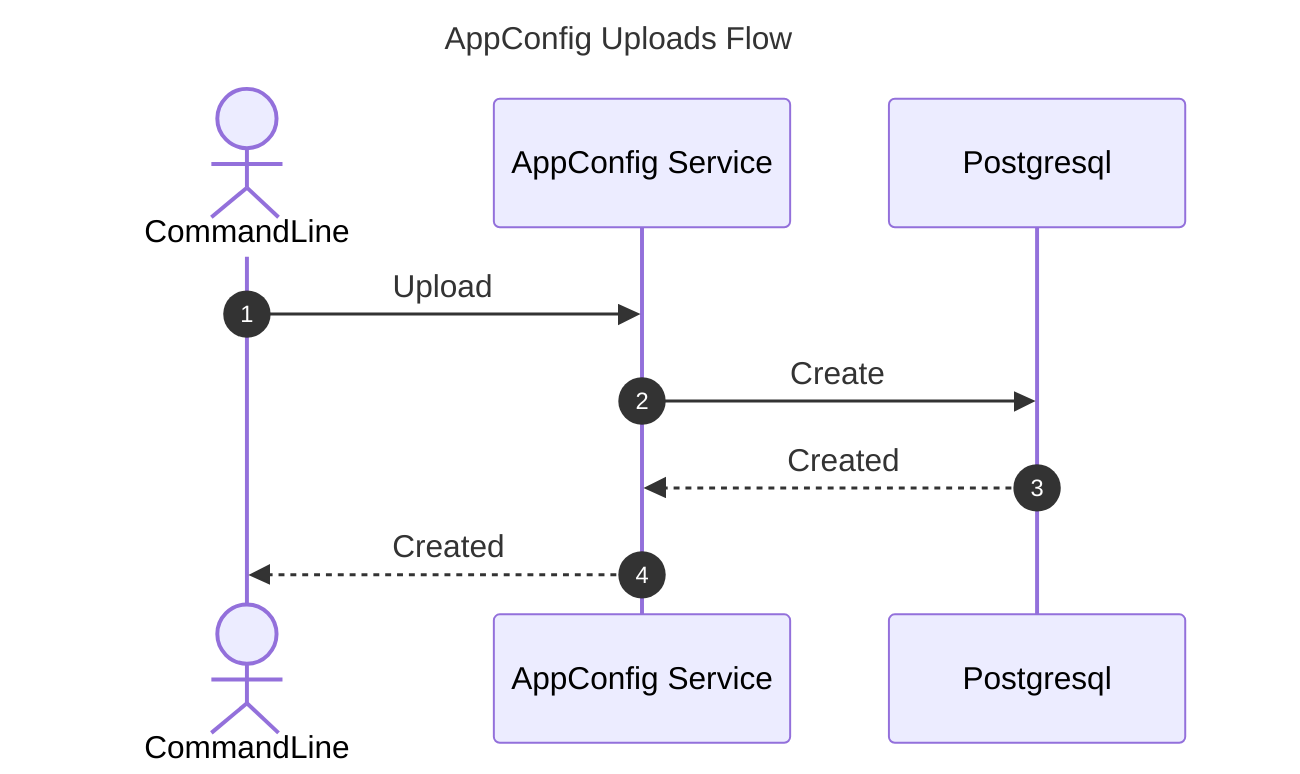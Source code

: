 ---
title: AppConfig Uploads Flow
---
sequenceDiagram
  autonumber
  actor CommandLine
  participant AppConfig Service
  participant Postgresql

  CommandLine->>AppConfig Service: Upload
  AppConfig Service->>Postgresql: Create
  Postgresql-->>AppConfig Service: Created
  AppConfig Service-->>CommandLine: Created